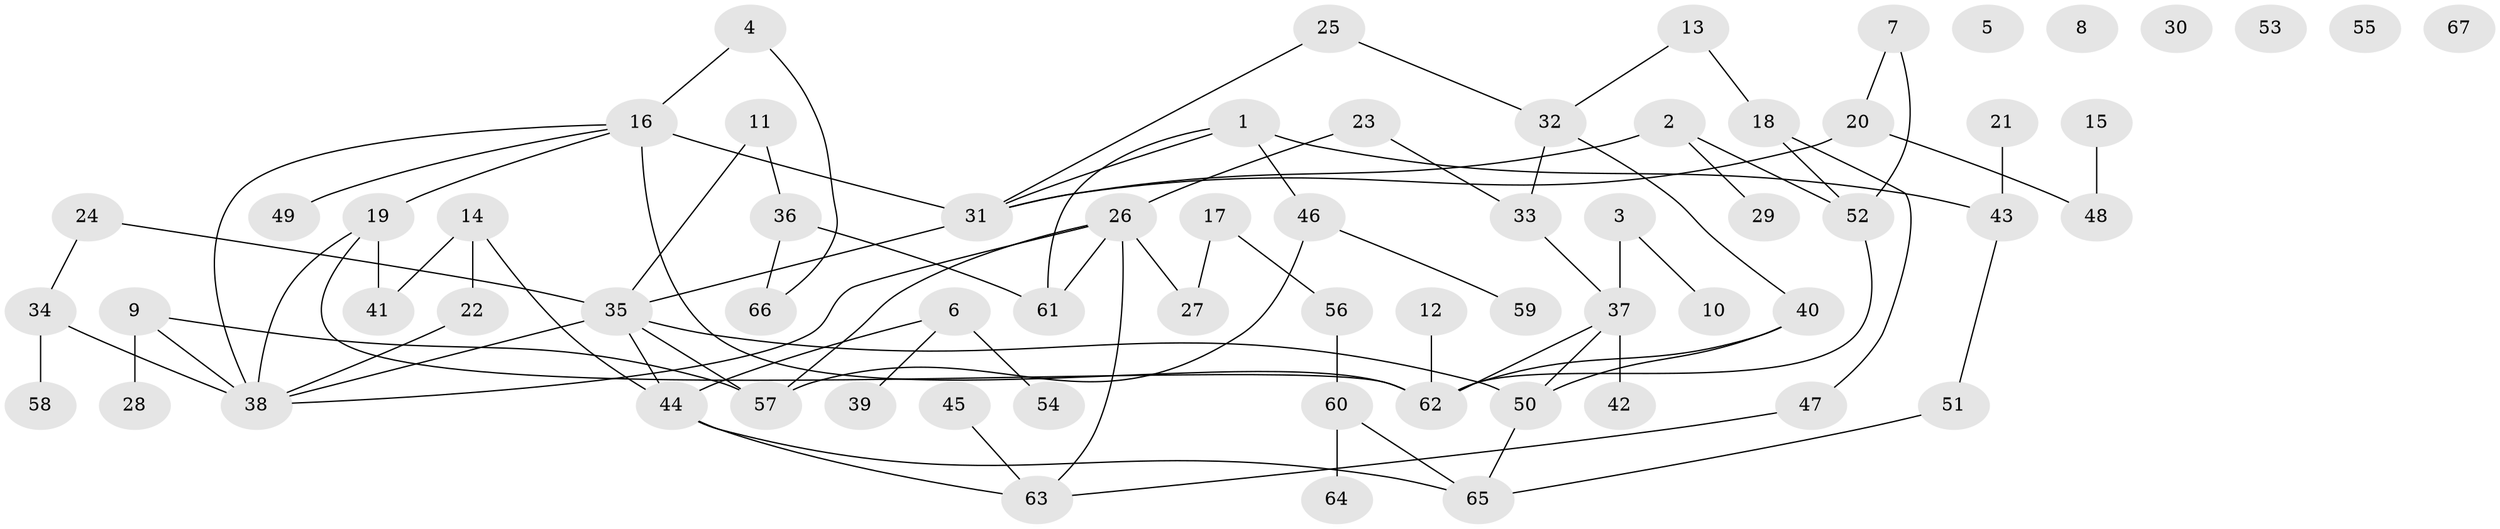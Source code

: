 // Generated by graph-tools (version 1.1) at 2025/33/03/09/25 02:33:35]
// undirected, 67 vertices, 85 edges
graph export_dot {
graph [start="1"]
  node [color=gray90,style=filled];
  1;
  2;
  3;
  4;
  5;
  6;
  7;
  8;
  9;
  10;
  11;
  12;
  13;
  14;
  15;
  16;
  17;
  18;
  19;
  20;
  21;
  22;
  23;
  24;
  25;
  26;
  27;
  28;
  29;
  30;
  31;
  32;
  33;
  34;
  35;
  36;
  37;
  38;
  39;
  40;
  41;
  42;
  43;
  44;
  45;
  46;
  47;
  48;
  49;
  50;
  51;
  52;
  53;
  54;
  55;
  56;
  57;
  58;
  59;
  60;
  61;
  62;
  63;
  64;
  65;
  66;
  67;
  1 -- 31;
  1 -- 43;
  1 -- 46;
  1 -- 61;
  2 -- 29;
  2 -- 31;
  2 -- 52;
  3 -- 10;
  3 -- 37;
  4 -- 16;
  4 -- 66;
  6 -- 39;
  6 -- 44;
  6 -- 54;
  7 -- 20;
  7 -- 52;
  9 -- 28;
  9 -- 38;
  9 -- 57;
  11 -- 35;
  11 -- 36;
  12 -- 62;
  13 -- 18;
  13 -- 32;
  14 -- 22;
  14 -- 41;
  14 -- 44;
  15 -- 48;
  16 -- 19;
  16 -- 31;
  16 -- 38;
  16 -- 49;
  16 -- 62;
  17 -- 27;
  17 -- 56;
  18 -- 47;
  18 -- 52;
  19 -- 38;
  19 -- 41;
  19 -- 62;
  20 -- 31;
  20 -- 48;
  21 -- 43;
  22 -- 38;
  23 -- 26;
  23 -- 33;
  24 -- 34;
  24 -- 35;
  25 -- 31;
  25 -- 32;
  26 -- 27;
  26 -- 38;
  26 -- 57;
  26 -- 61;
  26 -- 63;
  31 -- 35;
  32 -- 33;
  32 -- 40;
  33 -- 37;
  34 -- 38;
  34 -- 58;
  35 -- 38;
  35 -- 44;
  35 -- 50;
  35 -- 57;
  36 -- 61;
  36 -- 66;
  37 -- 42;
  37 -- 50;
  37 -- 62;
  40 -- 50;
  40 -- 62;
  43 -- 51;
  44 -- 63;
  44 -- 65;
  45 -- 63;
  46 -- 57;
  46 -- 59;
  47 -- 63;
  50 -- 65;
  51 -- 65;
  52 -- 62;
  56 -- 60;
  60 -- 64;
  60 -- 65;
}
